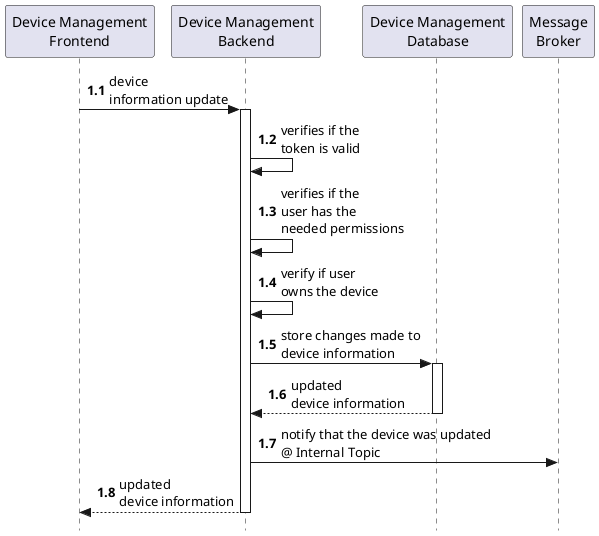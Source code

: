 @startuml edit-device-management-process

autonumber 1.1

skinparam style strictuml

participant "Device Management\nFrontend" as FRONT
participant "Device Management\nBackend" as BACK
participant "Device Management\nDatabase" as DB
participant "Message\nBroker" as MB

FRONT -> BACK ++ : device\ninformation update
BACK -> BACK: verifies if the\ntoken is valid
BACK -> BACK: verifies if the\nuser has the\nneeded permissions
BACK -> BACK : verify if user\nowns the device
BACK -> DB ++: store changes made to\ndevice information
return updated\ndevice information
BACK -> MB : notify that the device was updated\n@ Internal Topic
return updated\ndevice information

@enduml
